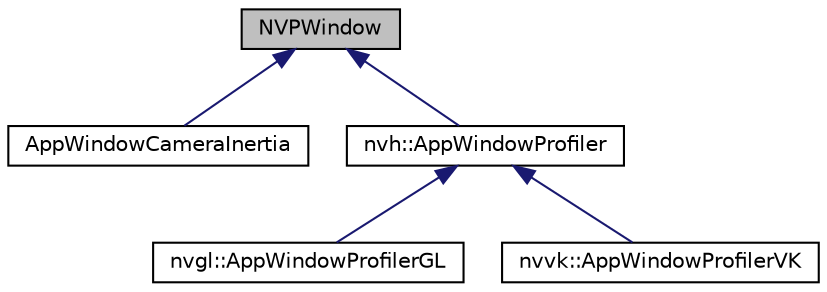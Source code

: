digraph "NVPWindow"
{
 // LATEX_PDF_SIZE
  edge [fontname="Helvetica",fontsize="10",labelfontname="Helvetica",labelfontsize="10"];
  node [fontname="Helvetica",fontsize="10",shape=record];
  Node1 [label="NVPWindow",height=0.2,width=0.4,color="black", fillcolor="grey75", style="filled", fontcolor="black",tooltip=" "];
  Node1 -> Node2 [dir="back",color="midnightblue",fontsize="10",style="solid",fontname="Helvetica"];
  Node2 [label="AppWindowCameraInertia",height=0.2,width=0.4,color="black", fillcolor="white", style="filled",URL="$class_app_window_camera_inertia.html",tooltip=" "];
  Node1 -> Node3 [dir="back",color="midnightblue",fontsize="10",style="solid",fontname="Helvetica"];
  Node3 [label="nvh::AppWindowProfiler",height=0.2,width=0.4,color="black", fillcolor="white", style="filled",URL="$classnvh_1_1_app_window_profiler.html",tooltip=" "];
  Node3 -> Node4 [dir="back",color="midnightblue",fontsize="10",style="solid",fontname="Helvetica"];
  Node4 [label="nvgl::AppWindowProfilerGL",height=0.2,width=0.4,color="black", fillcolor="white", style="filled",URL="$classnvgl_1_1_app_window_profiler_g_l.html",tooltip=" "];
  Node3 -> Node5 [dir="back",color="midnightblue",fontsize="10",style="solid",fontname="Helvetica"];
  Node5 [label="nvvk::AppWindowProfilerVK",height=0.2,width=0.4,color="black", fillcolor="white", style="filled",URL="$classnvvk_1_1_app_window_profiler_v_k.html",tooltip=" "];
}

